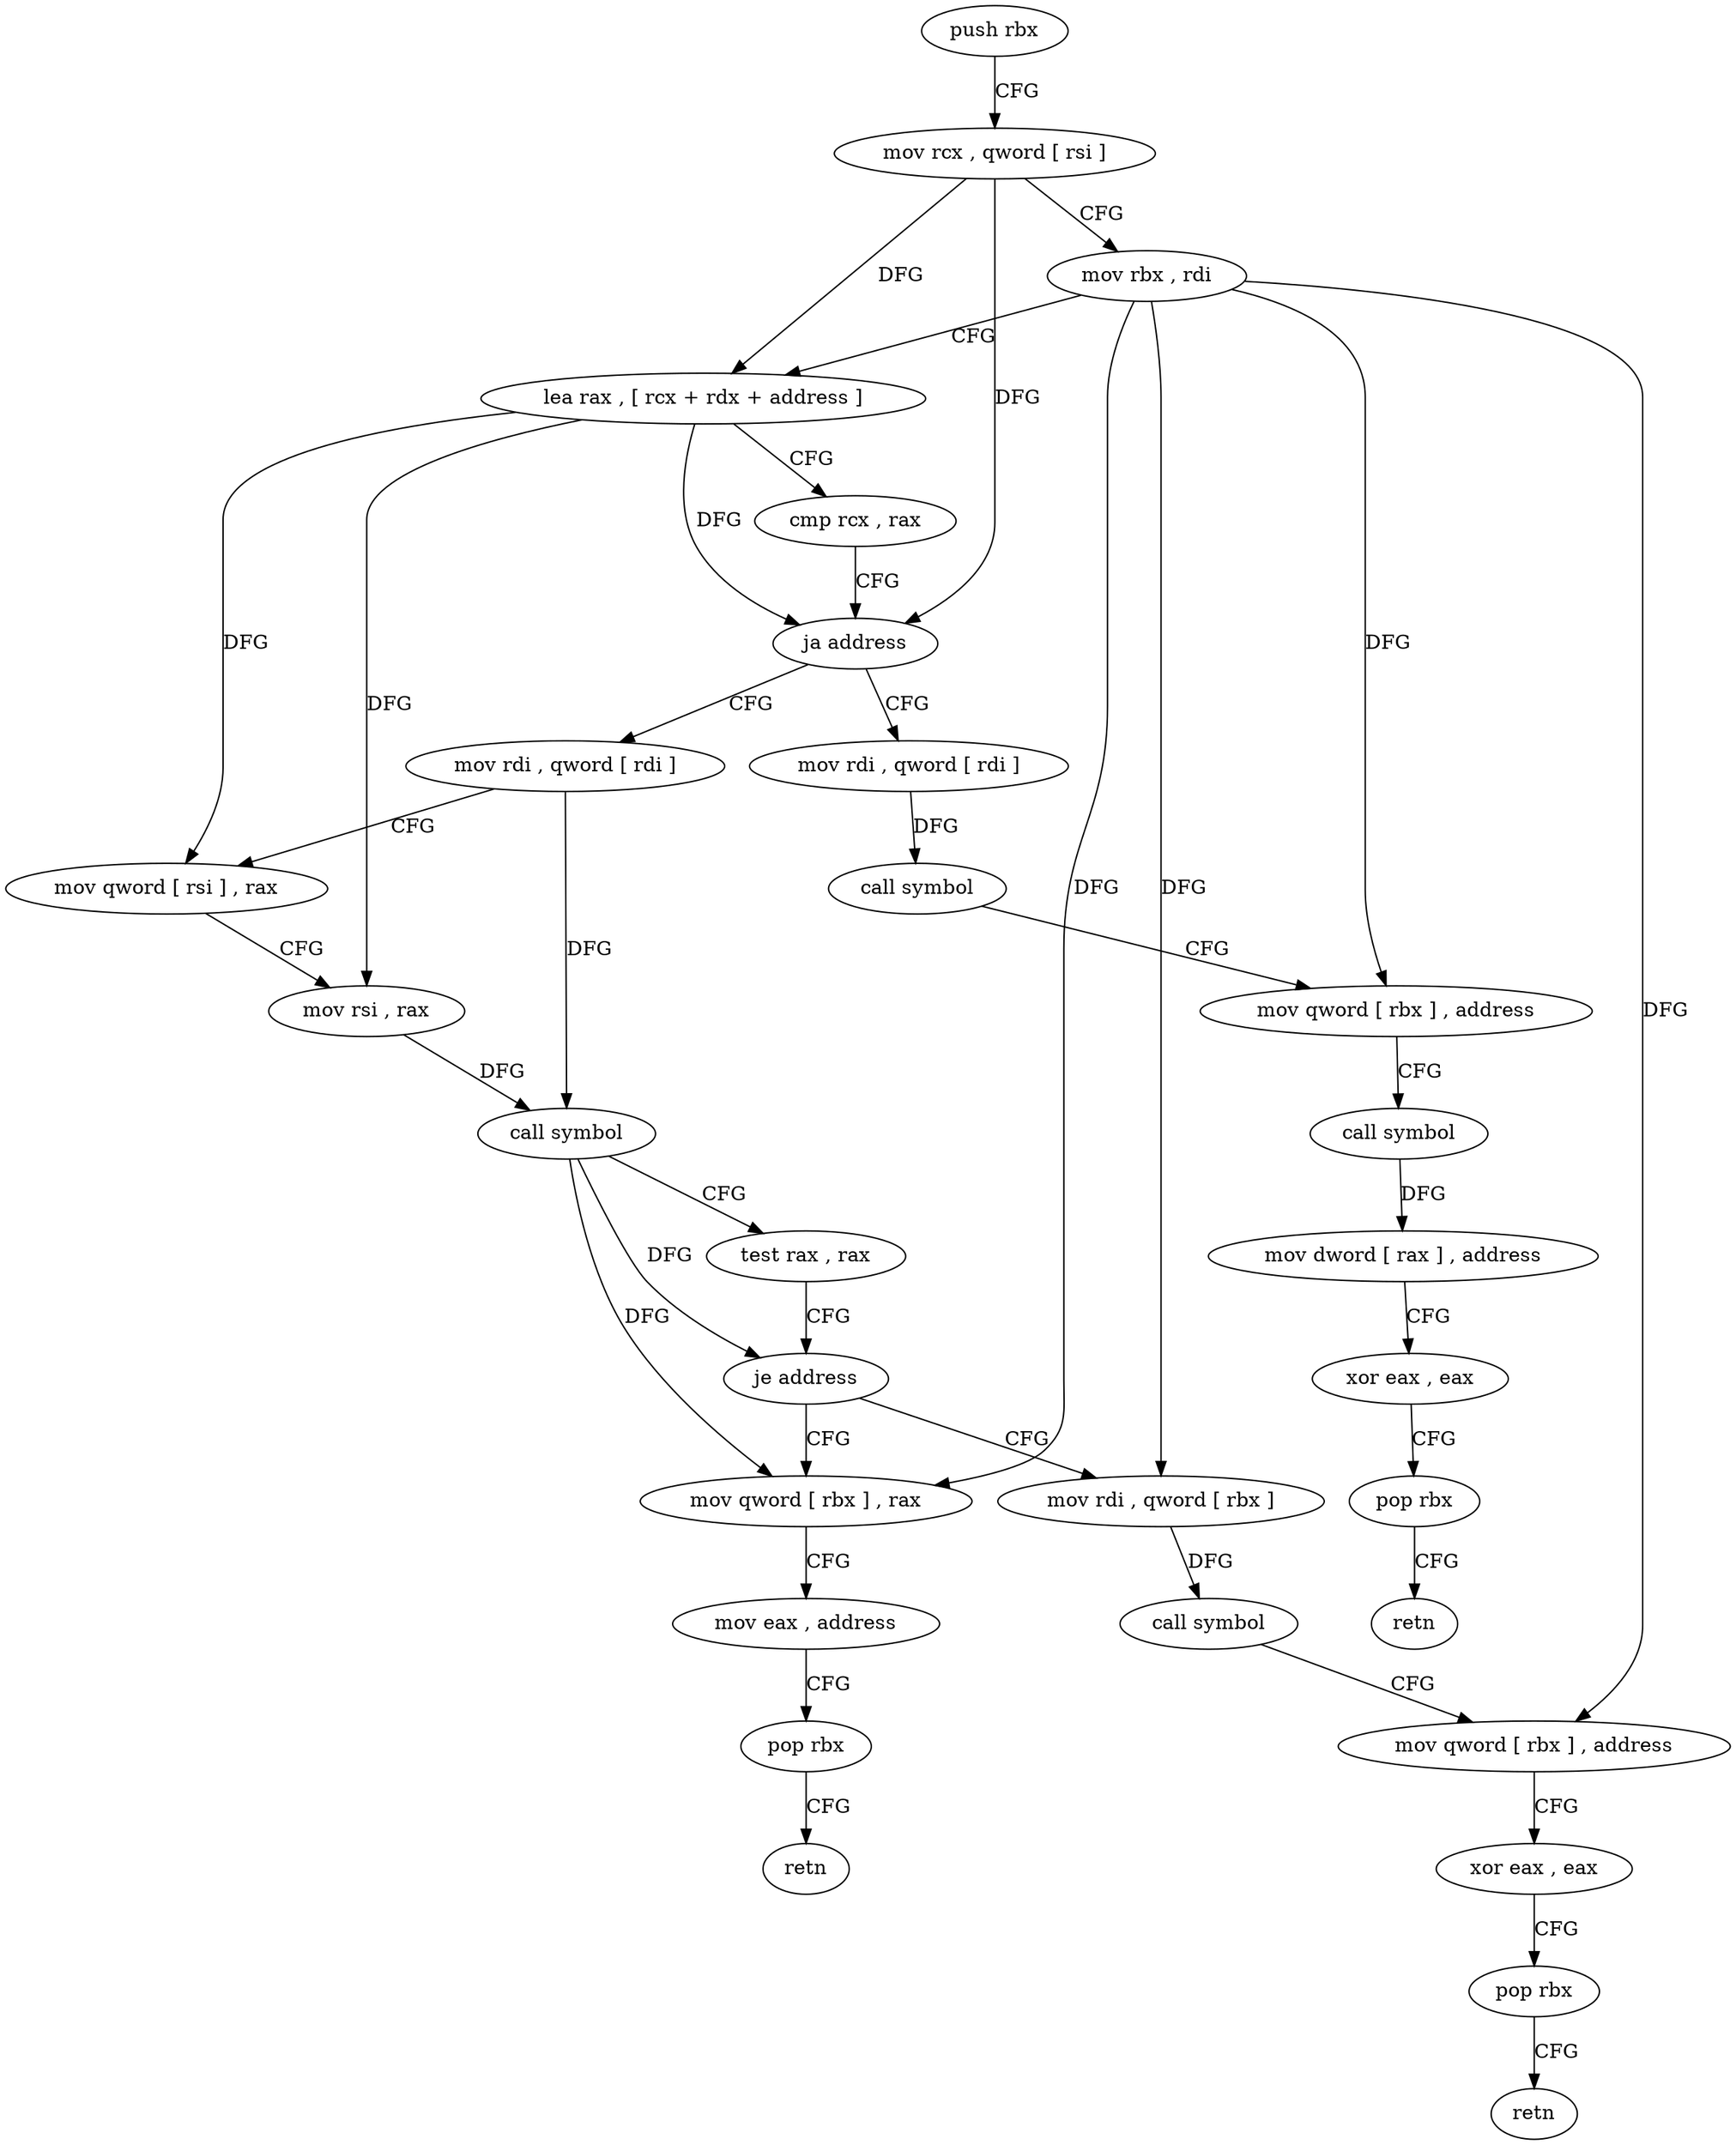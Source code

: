 digraph "func" {
"4271936" [label = "push rbx" ]
"4271937" [label = "mov rcx , qword [ rsi ]" ]
"4271940" [label = "mov rbx , rdi" ]
"4271943" [label = "lea rax , [ rcx + rdx + address ]" ]
"4271951" [label = "cmp rcx , rax" ]
"4271954" [label = "ja address" ]
"4271992" [label = "mov rdi , qword [ rdi ]" ]
"4271956" [label = "mov rdi , qword [ rdi ]" ]
"4271995" [label = "call symbol" ]
"4272000" [label = "mov qword [ rbx ] , address" ]
"4272007" [label = "call symbol" ]
"4272012" [label = "mov dword [ rax ] , address" ]
"4272018" [label = "xor eax , eax" ]
"4272020" [label = "pop rbx" ]
"4272021" [label = "retn" ]
"4271959" [label = "mov qword [ rsi ] , rax" ]
"4271962" [label = "mov rsi , rax" ]
"4271965" [label = "call symbol" ]
"4271970" [label = "test rax , rax" ]
"4271973" [label = "je address" ]
"4272032" [label = "mov rdi , qword [ rbx ]" ]
"4271975" [label = "mov qword [ rbx ] , rax" ]
"4272035" [label = "call symbol" ]
"4272040" [label = "mov qword [ rbx ] , address" ]
"4272047" [label = "xor eax , eax" ]
"4272049" [label = "pop rbx" ]
"4272050" [label = "retn" ]
"4271978" [label = "mov eax , address" ]
"4271983" [label = "pop rbx" ]
"4271984" [label = "retn" ]
"4271936" -> "4271937" [ label = "CFG" ]
"4271937" -> "4271940" [ label = "CFG" ]
"4271937" -> "4271943" [ label = "DFG" ]
"4271937" -> "4271954" [ label = "DFG" ]
"4271940" -> "4271943" [ label = "CFG" ]
"4271940" -> "4272000" [ label = "DFG" ]
"4271940" -> "4272032" [ label = "DFG" ]
"4271940" -> "4272040" [ label = "DFG" ]
"4271940" -> "4271975" [ label = "DFG" ]
"4271943" -> "4271951" [ label = "CFG" ]
"4271943" -> "4271954" [ label = "DFG" ]
"4271943" -> "4271959" [ label = "DFG" ]
"4271943" -> "4271962" [ label = "DFG" ]
"4271951" -> "4271954" [ label = "CFG" ]
"4271954" -> "4271992" [ label = "CFG" ]
"4271954" -> "4271956" [ label = "CFG" ]
"4271992" -> "4271995" [ label = "DFG" ]
"4271956" -> "4271959" [ label = "CFG" ]
"4271956" -> "4271965" [ label = "DFG" ]
"4271995" -> "4272000" [ label = "CFG" ]
"4272000" -> "4272007" [ label = "CFG" ]
"4272007" -> "4272012" [ label = "DFG" ]
"4272012" -> "4272018" [ label = "CFG" ]
"4272018" -> "4272020" [ label = "CFG" ]
"4272020" -> "4272021" [ label = "CFG" ]
"4271959" -> "4271962" [ label = "CFG" ]
"4271962" -> "4271965" [ label = "DFG" ]
"4271965" -> "4271970" [ label = "CFG" ]
"4271965" -> "4271973" [ label = "DFG" ]
"4271965" -> "4271975" [ label = "DFG" ]
"4271970" -> "4271973" [ label = "CFG" ]
"4271973" -> "4272032" [ label = "CFG" ]
"4271973" -> "4271975" [ label = "CFG" ]
"4272032" -> "4272035" [ label = "DFG" ]
"4271975" -> "4271978" [ label = "CFG" ]
"4272035" -> "4272040" [ label = "CFG" ]
"4272040" -> "4272047" [ label = "CFG" ]
"4272047" -> "4272049" [ label = "CFG" ]
"4272049" -> "4272050" [ label = "CFG" ]
"4271978" -> "4271983" [ label = "CFG" ]
"4271983" -> "4271984" [ label = "CFG" ]
}
